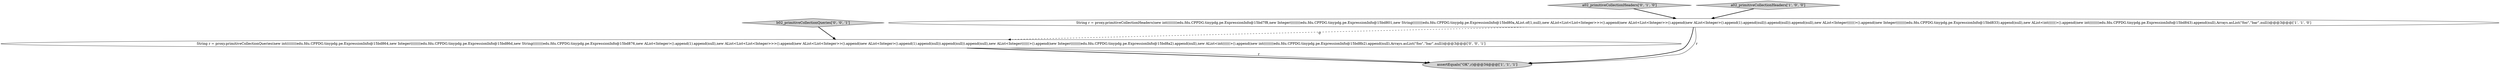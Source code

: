 digraph {
4 [style = filled, label = "b02_primitiveCollectionQueries['0', '0', '1']", fillcolor = lightgray, shape = diamond image = "AAA0AAABBB3BBB"];
3 [style = filled, label = "a02_primitiveCollectionHeaders['0', '1', '0']", fillcolor = lightgray, shape = diamond image = "AAA0AAABBB2BBB"];
0 [style = filled, label = "String r = proxy.primitiveCollectionHeaders(new int((((((((edu.fdu.CPPDG.tinypdg.pe.ExpressionInfo@15bd7f8,new Integer((((((((edu.fdu.CPPDG.tinypdg.pe.ExpressionInfo@15bd801,new String((((((((edu.fdu.CPPDG.tinypdg.pe.ExpressionInfo@15bd80a,AList.of(1,null),new AList<List<List<Integer>>>().append(new AList<List<Integer>>().append(new AList<Integer>().append(1).append(null)).append(null)).append(null),new AList<Integer((((((>().append(new Integer((((((((edu.fdu.CPPDG.tinypdg.pe.ExpressionInfo@15bd833).append(null),new AList<int((((((>().append(new int((((((((edu.fdu.CPPDG.tinypdg.pe.ExpressionInfo@15bd843).append(null),Arrays.asList(\"foo\",\"bar\",null))@@@3@@@['1', '1', '0']", fillcolor = white, shape = ellipse image = "AAA0AAABBB1BBB"];
2 [style = filled, label = "a02_primitiveCollectionHeaders['1', '0', '0']", fillcolor = lightgray, shape = diamond image = "AAA0AAABBB1BBB"];
5 [style = filled, label = "String r = proxy.primitiveCollectionQueries(new int((((((((edu.fdu.CPPDG.tinypdg.pe.ExpressionInfo@15bd864,new Integer((((((((edu.fdu.CPPDG.tinypdg.pe.ExpressionInfo@15bd86d,new String((((((((edu.fdu.CPPDG.tinypdg.pe.ExpressionInfo@15bd876,new AList<Integer>().append(1).append(null),new AList<List<List<Integer>>>().append(new AList<List<Integer>>().append(new AList<Integer>().append(1).append(null)).append(null)).append(null),new AList<Integer((((((>().append(new Integer((((((((edu.fdu.CPPDG.tinypdg.pe.ExpressionInfo@15bd8a2).append(null),new AList<int((((((>().append(new int((((((((edu.fdu.CPPDG.tinypdg.pe.ExpressionInfo@15bd8b2).append(null),Arrays.asList(\"foo\",\"bar\",null))@@@3@@@['0', '0', '1']", fillcolor = white, shape = ellipse image = "AAA0AAABBB3BBB"];
1 [style = filled, label = "assertEquals(\"OK\",r)@@@34@@@['1', '1', '1']", fillcolor = lightgray, shape = ellipse image = "AAA0AAABBB1BBB"];
4->5 [style = bold, label=""];
2->0 [style = bold, label=""];
3->0 [style = bold, label=""];
0->1 [style = bold, label=""];
0->5 [style = dashed, label="0"];
5->1 [style = bold, label=""];
0->1 [style = solid, label="r"];
5->1 [style = solid, label="r"];
}
